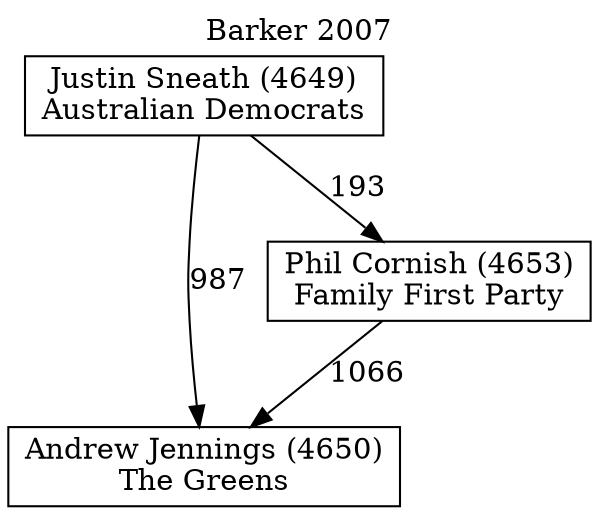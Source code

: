 // House preference flow
digraph "Andrew Jennings (4650)_Barker_2007" {
	graph [label="Barker 2007" labelloc=t mclimit=10]
	node [shape=box]
	"Andrew Jennings (4650)" [label="Andrew Jennings (4650)
The Greens"]
	"Justin Sneath (4649)" [label="Justin Sneath (4649)
Australian Democrats"]
	"Phil Cornish (4653)" [label="Phil Cornish (4653)
Family First Party"]
	"Justin Sneath (4649)" -> "Andrew Jennings (4650)" [label=987]
	"Justin Sneath (4649)" -> "Phil Cornish (4653)" [label=193]
	"Phil Cornish (4653)" -> "Andrew Jennings (4650)" [label=1066]
}
